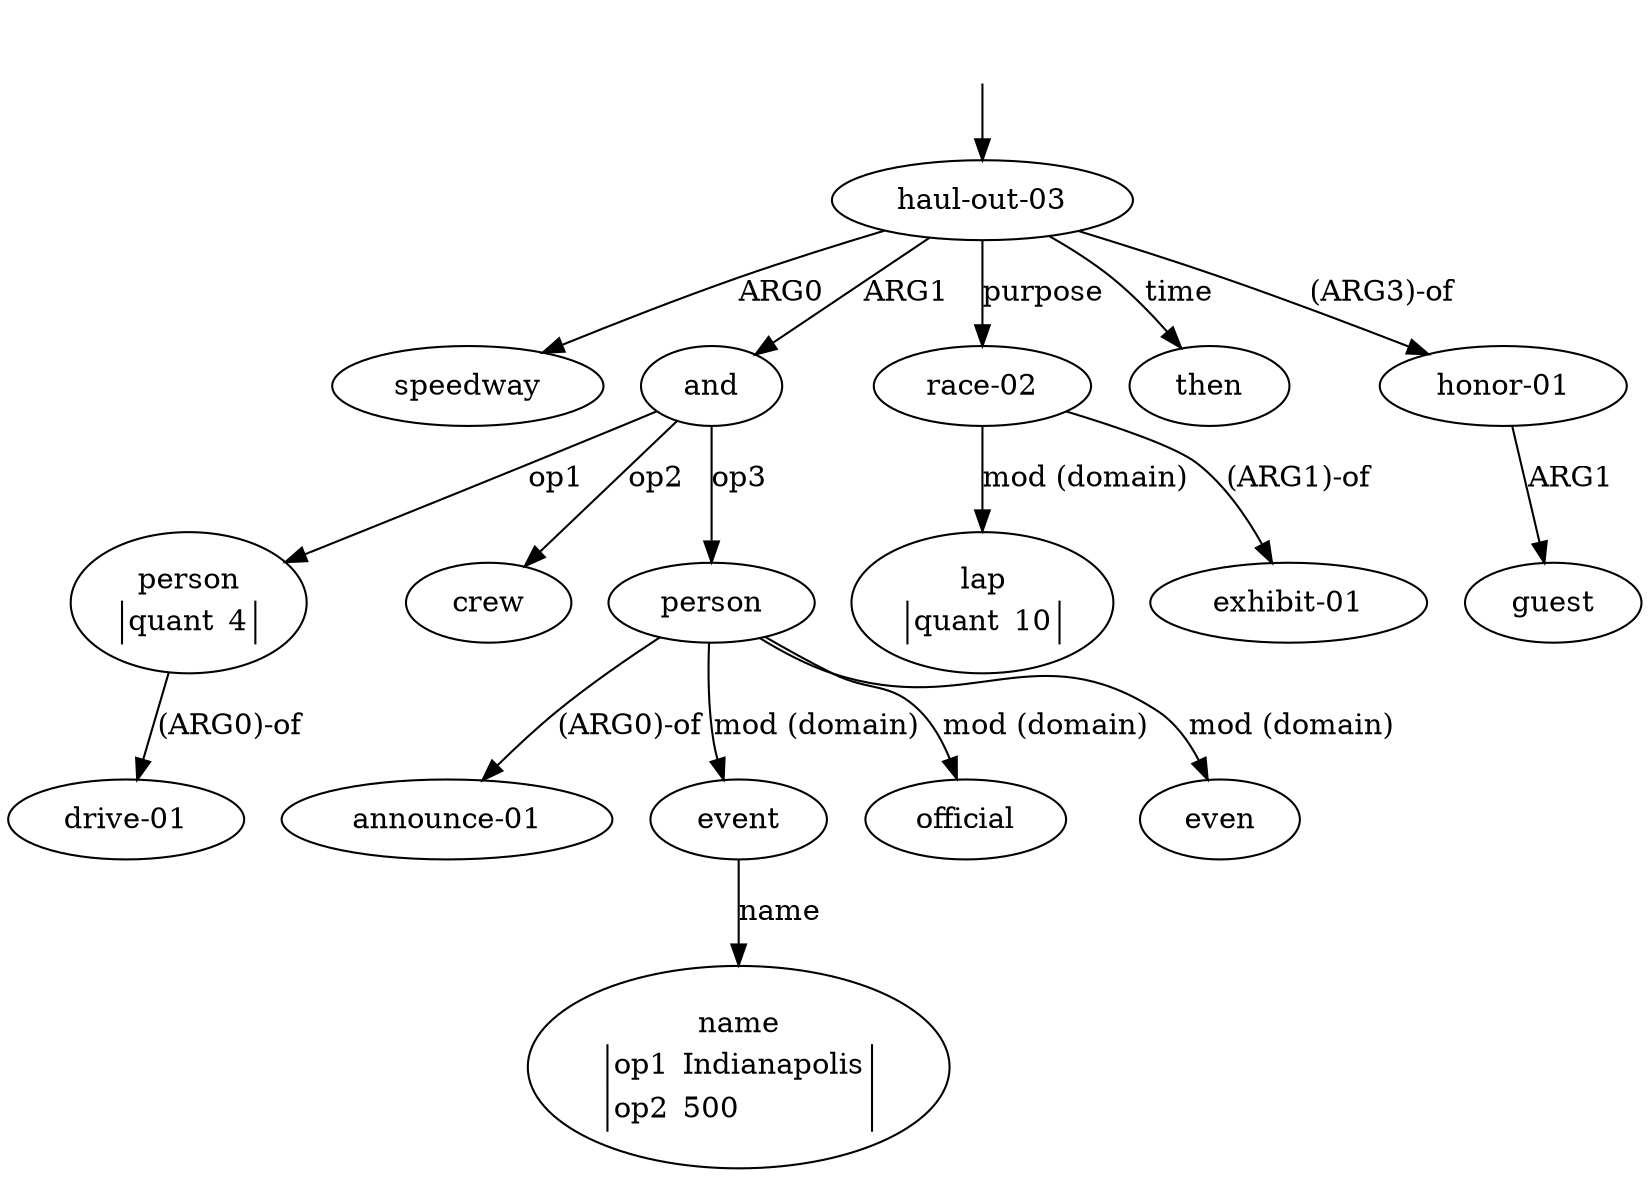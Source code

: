 digraph "20010012" {
  top [ style=invis ];
  top -> 0;
  0 [ label=<<table align="center" border="0" cellspacing="0"><tr><td colspan="2">haul-out-03</td></tr></table>> ];
  1 [ label=<<table align="center" border="0" cellspacing="0"><tr><td colspan="2">speedway</td></tr></table>> ];
  2 [ label=<<table align="center" border="0" cellspacing="0"><tr><td colspan="2">and</td></tr></table>> ];
  3 [ label=<<table align="center" border="0" cellspacing="0"><tr><td colspan="2">person</td></tr><tr><td sides="l" border="1" align="left">quant</td><td sides="r" border="1" align="left">4</td></tr></table>> ];
  4 [ label=<<table align="center" border="0" cellspacing="0"><tr><td colspan="2">drive-01</td></tr></table>> ];
  5 [ label=<<table align="center" border="0" cellspacing="0"><tr><td colspan="2">crew</td></tr></table>> ];
  6 [ label=<<table align="center" border="0" cellspacing="0"><tr><td colspan="2">person</td></tr></table>> ];
  7 [ label=<<table align="center" border="0" cellspacing="0"><tr><td colspan="2">announce-01</td></tr></table>> ];
  8 [ label=<<table align="center" border="0" cellspacing="0"><tr><td colspan="2">event</td></tr></table>> ];
  9 [ label=<<table align="center" border="0" cellspacing="0"><tr><td colspan="2">name</td></tr><tr><td sides="l" border="1" align="left">op1</td><td sides="r" border="1" align="left">Indianapolis</td></tr><tr><td sides="l" border="1" align="left">op2</td><td sides="r" border="1" align="left">500</td></tr></table>> ];
  10 [ label=<<table align="center" border="0" cellspacing="0"><tr><td colspan="2">official</td></tr></table>> ];
  11 [ label=<<table align="center" border="0" cellspacing="0"><tr><td colspan="2">even</td></tr></table>> ];
  12 [ label=<<table align="center" border="0" cellspacing="0"><tr><td colspan="2">race-02</td></tr></table>> ];
  13 [ label=<<table align="center" border="0" cellspacing="0"><tr><td colspan="2">lap</td></tr><tr><td sides="l" border="1" align="left">quant</td><td sides="r" border="1" align="left">10</td></tr></table>> ];
  14 [ label=<<table align="center" border="0" cellspacing="0"><tr><td colspan="2">exhibit-01</td></tr></table>> ];
  15 [ label=<<table align="center" border="0" cellspacing="0"><tr><td colspan="2">then</td></tr></table>> ];
  16 [ label=<<table align="center" border="0" cellspacing="0"><tr><td colspan="2">honor-01</td></tr></table>> ];
  17 [ label=<<table align="center" border="0" cellspacing="0"><tr><td colspan="2">guest</td></tr></table>> ];
  12 -> 13 [ label="mod (domain)" ];
  16 -> 17 [ label="ARG1" ];
  0 -> 2 [ label="ARG1" ];
  6 -> 8 [ label="mod (domain)" ];
  2 -> 3 [ label="op1" ];
  6 -> 11 [ label="mod (domain)" ];
  2 -> 5 [ label="op2" ];
  2 -> 6 [ label="op3" ];
  0 -> 12 [ label="purpose" ];
  0 -> 16 [ label="(ARG3)-of" ];
  0 -> 15 [ label="time" ];
  3 -> 4 [ label="(ARG0)-of" ];
  6 -> 10 [ label="mod (domain)" ];
  6 -> 7 [ label="(ARG0)-of" ];
  8 -> 9 [ label="name" ];
  12 -> 14 [ label="(ARG1)-of" ];
  0 -> 1 [ label="ARG0" ];
}

